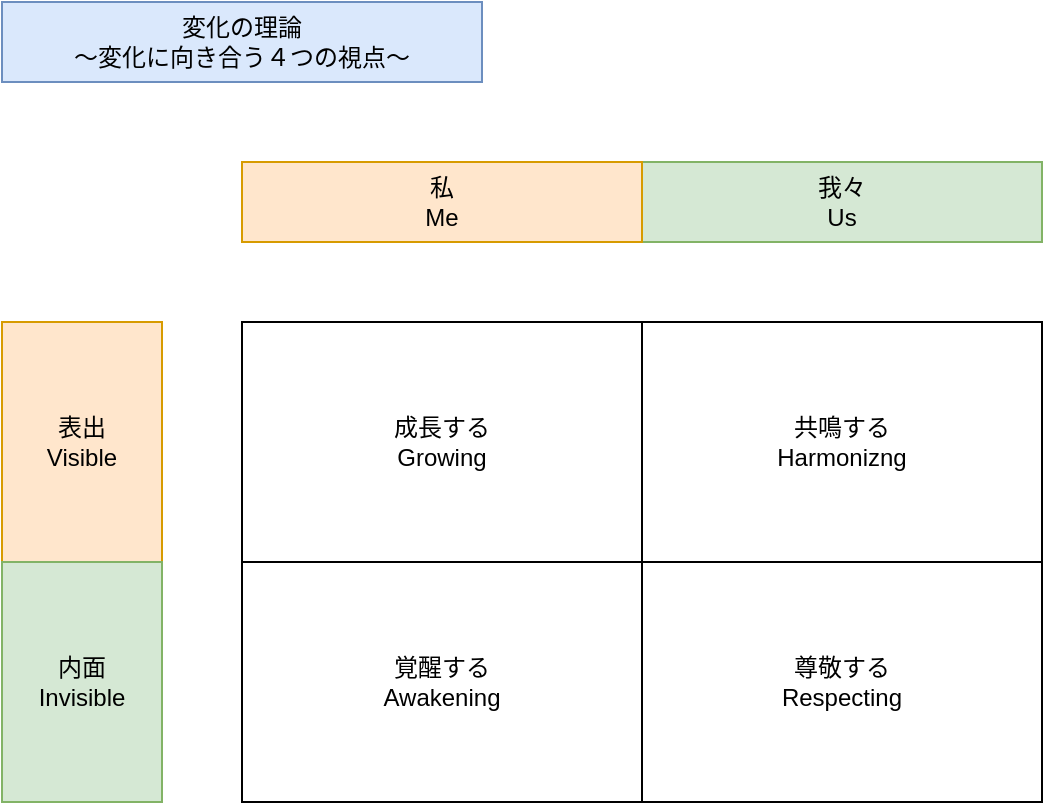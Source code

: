 <mxfile version="28.0.5">
  <diagram name="ページ1" id="mY1jggUUZ-PqJJy-1mbn">
    <mxGraphModel dx="1136" dy="1102" grid="1" gridSize="10" guides="1" tooltips="1" connect="1" arrows="1" fold="1" page="1" pageScale="1" pageWidth="1654" pageHeight="1169" math="0" shadow="0">
      <root>
        <mxCell id="0" />
        <mxCell id="1" parent="0" />
        <mxCell id="7bm0Vq01euhdjV_xX33Y-1" value="変化の理論&lt;div&gt;～変化に向き合う４つの視点～&lt;/div&gt;" style="text;html=1;align=center;verticalAlign=middle;whiteSpace=wrap;rounded=0;fillColor=#dae8fc;strokeColor=#6c8ebf;" vertex="1" parent="1">
          <mxGeometry x="80" y="40" width="240" height="40" as="geometry" />
        </mxCell>
        <mxCell id="7bm0Vq01euhdjV_xX33Y-2" value="我々&lt;div&gt;Us&lt;/div&gt;" style="rounded=0;whiteSpace=wrap;html=1;fillColor=#d5e8d4;strokeColor=#82b366;" vertex="1" parent="1">
          <mxGeometry x="400" y="120" width="200" height="40" as="geometry" />
        </mxCell>
        <mxCell id="7bm0Vq01euhdjV_xX33Y-3" value="私&lt;div&gt;Me&lt;/div&gt;" style="rounded=0;whiteSpace=wrap;html=1;fillColor=#ffe6cc;strokeColor=#d79b00;" vertex="1" parent="1">
          <mxGeometry x="200" y="120" width="200" height="40" as="geometry" />
        </mxCell>
        <mxCell id="7bm0Vq01euhdjV_xX33Y-4" value="表出&lt;div&gt;Visible&lt;/div&gt;" style="rounded=0;whiteSpace=wrap;html=1;fillColor=#ffe6cc;strokeColor=#d79b00;" vertex="1" parent="1">
          <mxGeometry x="80" y="200" width="80" height="120" as="geometry" />
        </mxCell>
        <mxCell id="7bm0Vq01euhdjV_xX33Y-5" value="内面&lt;div&gt;Invisible&lt;/div&gt;" style="rounded=0;whiteSpace=wrap;html=1;fillColor=#d5e8d4;strokeColor=#82b366;" vertex="1" parent="1">
          <mxGeometry x="80" y="320" width="80" height="120" as="geometry" />
        </mxCell>
        <mxCell id="7bm0Vq01euhdjV_xX33Y-6" value="成長する&lt;div&gt;Growing&lt;/div&gt;" style="rounded=0;whiteSpace=wrap;html=1;" vertex="1" parent="1">
          <mxGeometry x="200" y="200" width="200" height="120" as="geometry" />
        </mxCell>
        <mxCell id="7bm0Vq01euhdjV_xX33Y-8" value="覚醒する&lt;div&gt;Awakening&lt;/div&gt;" style="rounded=0;whiteSpace=wrap;html=1;" vertex="1" parent="1">
          <mxGeometry x="200" y="320" width="200" height="120" as="geometry" />
        </mxCell>
        <mxCell id="7bm0Vq01euhdjV_xX33Y-9" value="共鳴する&lt;div&gt;Harmonizng&lt;/div&gt;" style="rounded=0;whiteSpace=wrap;html=1;" vertex="1" parent="1">
          <mxGeometry x="400" y="200" width="200" height="120" as="geometry" />
        </mxCell>
        <mxCell id="7bm0Vq01euhdjV_xX33Y-10" value="尊敬する&lt;div&gt;Respecting&lt;/div&gt;" style="rounded=0;whiteSpace=wrap;html=1;" vertex="1" parent="1">
          <mxGeometry x="400" y="320" width="200" height="120" as="geometry" />
        </mxCell>
      </root>
    </mxGraphModel>
  </diagram>
</mxfile>
